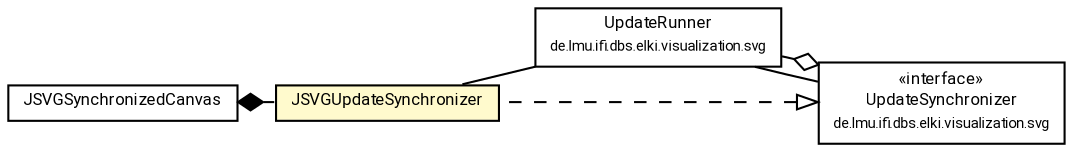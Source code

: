 #!/usr/local/bin/dot
#
# Class diagram 
# Generated by UMLGraph version R5_7_2-60-g0e99a6 (http://www.spinellis.gr/umlgraph/)
#

digraph G {
	graph [fontnames="svg"]
	edge [fontname="Roboto",fontsize=7,labelfontname="Roboto",labelfontsize=7,color="black"];
	node [fontname="Roboto",fontcolor="black",fontsize=8,shape=plaintext,margin=0,width=0,height=0];
	nodesep=0.15;
	ranksep=0.25;
	rankdir=LR;
	// de.lmu.ifi.dbs.elki.visualization.batikutil.JSVGUpdateSynchronizer
	c5553251 [label=<<table title="de.lmu.ifi.dbs.elki.visualization.batikutil.JSVGUpdateSynchronizer" border="0" cellborder="1" cellspacing="0" cellpadding="2" bgcolor="lemonChiffon" href="JSVGUpdateSynchronizer.html" target="_parent">
		<tr><td><table border="0" cellspacing="0" cellpadding="1">
		<tr><td align="center" balign="center"> <font face="Roboto">JSVGUpdateSynchronizer</font> </td></tr>
		</table></td></tr>
		</table>>, URL="JSVGUpdateSynchronizer.html"];
	// de.lmu.ifi.dbs.elki.visualization.batikutil.JSVGSynchronizedCanvas
	c5553261 [label=<<table title="de.lmu.ifi.dbs.elki.visualization.batikutil.JSVGSynchronizedCanvas" border="0" cellborder="1" cellspacing="0" cellpadding="2" href="JSVGSynchronizedCanvas.html" target="_parent">
		<tr><td><table border="0" cellspacing="0" cellpadding="1">
		<tr><td align="center" balign="center"> <font face="Roboto">JSVGSynchronizedCanvas</font> </td></tr>
		</table></td></tr>
		</table>>, URL="JSVGSynchronizedCanvas.html"];
	// de.lmu.ifi.dbs.elki.visualization.svg.UpdateRunner
	c5553275 [label=<<table title="de.lmu.ifi.dbs.elki.visualization.svg.UpdateRunner" border="0" cellborder="1" cellspacing="0" cellpadding="2" href="../svg/UpdateRunner.html" target="_parent">
		<tr><td><table border="0" cellspacing="0" cellpadding="1">
		<tr><td align="center" balign="center"> <font face="Roboto">UpdateRunner</font> </td></tr>
		<tr><td align="center" balign="center"> <font face="Roboto" point-size="7.0">de.lmu.ifi.dbs.elki.visualization.svg</font> </td></tr>
		</table></td></tr>
		</table>>, URL="../svg/UpdateRunner.html"];
	// de.lmu.ifi.dbs.elki.visualization.svg.UpdateSynchronizer
	c5553277 [label=<<table title="de.lmu.ifi.dbs.elki.visualization.svg.UpdateSynchronizer" border="0" cellborder="1" cellspacing="0" cellpadding="2" href="../svg/UpdateSynchronizer.html" target="_parent">
		<tr><td><table border="0" cellspacing="0" cellpadding="1">
		<tr><td align="center" balign="center"> &#171;interface&#187; </td></tr>
		<tr><td align="center" balign="center"> <font face="Roboto">UpdateSynchronizer</font> </td></tr>
		<tr><td align="center" balign="center"> <font face="Roboto" point-size="7.0">de.lmu.ifi.dbs.elki.visualization.svg</font> </td></tr>
		</table></td></tr>
		</table>>, URL="../svg/UpdateSynchronizer.html"];
	// de.lmu.ifi.dbs.elki.visualization.batikutil.JSVGUpdateSynchronizer implements de.lmu.ifi.dbs.elki.visualization.svg.UpdateSynchronizer
	c5553277 -> c5553251 [arrowtail=empty,style=dashed,dir=back,weight=9];
	// de.lmu.ifi.dbs.elki.visualization.batikutil.JSVGUpdateSynchronizer assoc de.lmu.ifi.dbs.elki.visualization.svg.UpdateRunner
	c5553251 -> c5553275 [arrowhead=none,weight=2];
	// de.lmu.ifi.dbs.elki.visualization.batikutil.JSVGSynchronizedCanvas composed de.lmu.ifi.dbs.elki.visualization.batikutil.JSVGUpdateSynchronizer
	c5553261 -> c5553251 [arrowhead=none,arrowtail=diamond,dir=back,weight=6];
	// de.lmu.ifi.dbs.elki.visualization.svg.UpdateRunner assoc de.lmu.ifi.dbs.elki.visualization.svg.UpdateSynchronizer
	c5553275 -> c5553277 [arrowhead=none,weight=2];
	// de.lmu.ifi.dbs.elki.visualization.svg.UpdateSynchronizer has de.lmu.ifi.dbs.elki.visualization.svg.UpdateRunner
	c5553277 -> c5553275 [arrowhead=none,arrowtail=ediamond,dir=back,weight=4];
}

